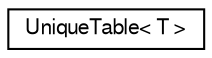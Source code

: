 digraph "Graphical Class Hierarchy"
{
  edge [fontname="FreeSans",fontsize="10",labelfontname="FreeSans",labelfontsize="10"];
  node [fontname="FreeSans",fontsize="10",shape=record];
  rankdir="LR";
  Node1 [label="UniqueTable\< T \>",height=0.2,width=0.4,color="black", fillcolor="white", style="filled",URL="$classUniqueTable.html",tooltip="This class implements a unicity table mechanism, based on an STL hash_set. "];
}
